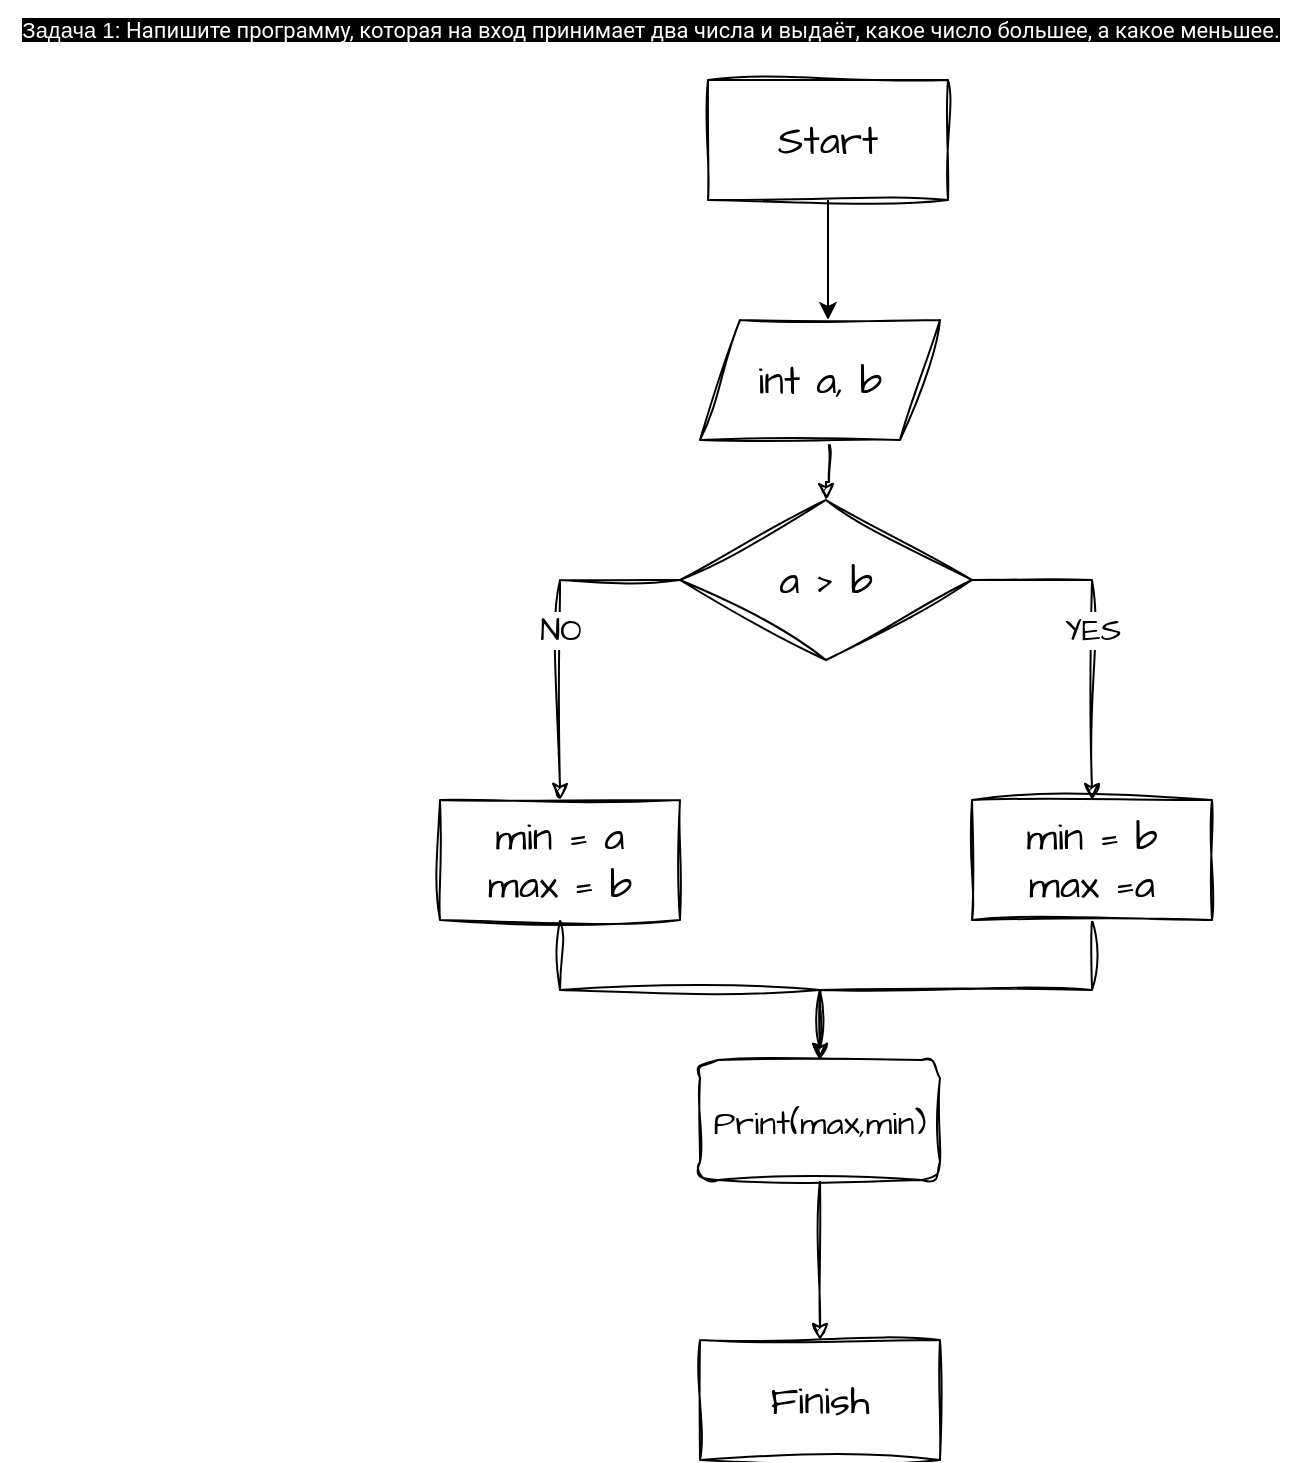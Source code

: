 <mxfile version="21.5.0" type="device" pages="4">
  <diagram name="Страница 1" id="XoVLLHC2TWKrYa9B5QYN">
    <mxGraphModel dx="1403" dy="803" grid="1" gridSize="10" guides="1" tooltips="1" connect="1" arrows="1" fold="1" page="1" pageScale="1" pageWidth="827" pageHeight="1169" math="0" shadow="0">
      <root>
        <mxCell id="0" />
        <mxCell id="1" parent="0" />
        <mxCell id="UrGkbfWW5xK3AXGhJ3SK-3" value="" style="edgeStyle=orthogonalEdgeStyle;rounded=0;orthogonalLoop=1;jettySize=auto;html=1;" edge="1" parent="1">
          <mxGeometry relative="1" as="geometry">
            <mxPoint x="414" y="120" as="sourcePoint" />
            <mxPoint x="414" y="180" as="targetPoint" />
          </mxGeometry>
        </mxCell>
        <mxCell id="UrGkbfWW5xK3AXGhJ3SK-4" value="&lt;div style=&quot;text-align: justify; font-size: 11px;&quot;&gt;&lt;font color=&quot;#ffffff&quot; style=&quot;font-size: 11px; background-color: rgb(0, 0, 0);&quot;&gt;Задача 1:&lt;span style=&quot;font-family: Roboto, &amp;quot;San Francisco&amp;quot;, &amp;quot;Helvetica Neue&amp;quot;, Helvetica, Arial; text-align: start;&quot;&gt;&amp;nbsp;Напишите программу, которая на вход принимает два числа и выдаёт, какое число большее, а какое меньшее.&lt;/span&gt;&lt;/font&gt;&lt;/div&gt;&lt;font color=&quot;#ffffff&quot; style=&quot;font-size: 11px;&quot;&gt;&lt;span style=&quot;font-family: Roboto, &amp;quot;San Francisco&amp;quot;, &amp;quot;Helvetica Neue&amp;quot;, Helvetica, Arial; text-align: start;&quot;&gt;&lt;div style=&quot;text-align: justify;&quot;&gt;a = 5; b = 7 -&amp;gt; max = 7&lt;/div&gt;&lt;/span&gt;&lt;span style=&quot;font-family: Roboto, &amp;quot;San Francisco&amp;quot;, &amp;quot;Helvetica Neue&amp;quot;, Helvetica, Arial; text-align: start; background-color: rgb(255, 255, 255);&quot;&gt;&lt;div style=&quot;text-align: justify;&quot;&gt;a = 2 b = 10 -&amp;gt; max = 10&lt;/div&gt;&lt;/span&gt;&lt;span style=&quot;font-family: Roboto, &amp;quot;San Francisco&amp;quot;, &amp;quot;Helvetica Neue&amp;quot;, Helvetica, Arial; text-align: start; background-color: rgb(255, 255, 255);&quot;&gt;&lt;div style=&quot;text-align: justify;&quot;&gt;a = -9 b = -3 -&amp;gt; max = -3&lt;/div&gt;&lt;/span&gt;&lt;/font&gt;" style="text;html=1;align=center;verticalAlign=middle;resizable=0;points=[];autosize=1;strokeColor=none;fillColor=none;strokeWidth=1;sketch=1;curveFitting=1;jiggle=2;" vertex="1" parent="1">
          <mxGeometry y="20" width="650" height="70" as="geometry" />
        </mxCell>
        <mxCell id="UrGkbfWW5xK3AXGhJ3SK-5" value="Start" style="rounded=0;whiteSpace=wrap;html=1;sketch=1;hachureGap=4;jiggle=2;curveFitting=1;fontFamily=Architects Daughter;fontSource=https%3A%2F%2Ffonts.googleapis.com%2Fcss%3Ffamily%3DArchitects%2BDaughter;fontSize=20;" vertex="1" parent="1">
          <mxGeometry x="354" y="60" width="120" height="60" as="geometry" />
        </mxCell>
        <mxCell id="j1YV57kl4aS0tmMWNVkB-2" value="" style="edgeStyle=orthogonalEdgeStyle;rounded=0;sketch=1;hachureGap=4;jiggle=2;curveFitting=1;orthogonalLoop=1;jettySize=auto;html=1;fontFamily=Architects Daughter;fontSource=https%3A%2F%2Ffonts.googleapis.com%2Fcss%3Ffamily%3DArchitects%2BDaughter;fontSize=16;" edge="1" parent="1" target="j1YV57kl4aS0tmMWNVkB-1">
          <mxGeometry relative="1" as="geometry">
            <mxPoint x="414" y="240" as="sourcePoint" />
          </mxGeometry>
        </mxCell>
        <mxCell id="j1YV57kl4aS0tmMWNVkB-5" value="NO" style="edgeStyle=orthogonalEdgeStyle;rounded=0;sketch=1;hachureGap=4;jiggle=2;curveFitting=1;orthogonalLoop=1;jettySize=auto;html=1;exitX=0;exitY=0.5;exitDx=0;exitDy=0;entryX=0.5;entryY=0;entryDx=0;entryDy=0;fontFamily=Architects Daughter;fontSource=https%3A%2F%2Ffonts.googleapis.com%2Fcss%3Ffamily%3DArchitects%2BDaughter;fontSize=16;" edge="1" parent="1" source="j1YV57kl4aS0tmMWNVkB-1" target="j1YV57kl4aS0tmMWNVkB-3">
          <mxGeometry relative="1" as="geometry" />
        </mxCell>
        <mxCell id="j1YV57kl4aS0tmMWNVkB-6" value="YES" style="edgeStyle=orthogonalEdgeStyle;rounded=0;sketch=1;hachureGap=4;jiggle=2;curveFitting=1;orthogonalLoop=1;jettySize=auto;html=1;exitX=1;exitY=0.5;exitDx=0;exitDy=0;entryX=0.5;entryY=0;entryDx=0;entryDy=0;fontFamily=Architects Daughter;fontSource=https%3A%2F%2Ffonts.googleapis.com%2Fcss%3Ffamily%3DArchitects%2BDaughter;fontSize=16;" edge="1" parent="1" source="j1YV57kl4aS0tmMWNVkB-1" target="j1YV57kl4aS0tmMWNVkB-4">
          <mxGeometry relative="1" as="geometry" />
        </mxCell>
        <mxCell id="j1YV57kl4aS0tmMWNVkB-1" value="a &amp;gt; b" style="rhombus;whiteSpace=wrap;html=1;sketch=1;hachureGap=4;jiggle=2;curveFitting=1;fontFamily=Architects Daughter;fontSource=https%3A%2F%2Ffonts.googleapis.com%2Fcss%3Ffamily%3DArchitects%2BDaughter;fontSize=20;" vertex="1" parent="1">
          <mxGeometry x="340" y="270" width="146" height="80" as="geometry" />
        </mxCell>
        <mxCell id="j1YV57kl4aS0tmMWNVkB-9" style="edgeStyle=orthogonalEdgeStyle;rounded=0;sketch=1;hachureGap=4;jiggle=2;curveFitting=1;orthogonalLoop=1;jettySize=auto;html=1;exitX=0.5;exitY=1;exitDx=0;exitDy=0;entryX=0.5;entryY=0;entryDx=0;entryDy=0;fontFamily=Architects Daughter;fontSource=https%3A%2F%2Ffonts.googleapis.com%2Fcss%3Ffamily%3DArchitects%2BDaughter;fontSize=16;" edge="1" parent="1" source="j1YV57kl4aS0tmMWNVkB-3" target="j1YV57kl4aS0tmMWNVkB-8">
          <mxGeometry relative="1" as="geometry" />
        </mxCell>
        <mxCell id="j1YV57kl4aS0tmMWNVkB-3" value="min = a&lt;br&gt;max = b" style="rounded=0;whiteSpace=wrap;html=1;sketch=1;hachureGap=4;jiggle=2;curveFitting=1;fontFamily=Architects Daughter;fontSource=https%3A%2F%2Ffonts.googleapis.com%2Fcss%3Ffamily%3DArchitects%2BDaughter;fontSize=20;" vertex="1" parent="1">
          <mxGeometry x="220" y="420" width="120" height="60" as="geometry" />
        </mxCell>
        <mxCell id="j1YV57kl4aS0tmMWNVkB-10" style="edgeStyle=orthogonalEdgeStyle;rounded=0;sketch=1;hachureGap=4;jiggle=2;curveFitting=1;orthogonalLoop=1;jettySize=auto;html=1;exitX=0.5;exitY=1;exitDx=0;exitDy=0;entryX=0.5;entryY=0;entryDx=0;entryDy=0;fontFamily=Architects Daughter;fontSource=https%3A%2F%2Ffonts.googleapis.com%2Fcss%3Ffamily%3DArchitects%2BDaughter;fontSize=16;" edge="1" parent="1" source="j1YV57kl4aS0tmMWNVkB-4" target="j1YV57kl4aS0tmMWNVkB-8">
          <mxGeometry relative="1" as="geometry" />
        </mxCell>
        <mxCell id="j1YV57kl4aS0tmMWNVkB-4" value="min = b&lt;br&gt;max =a" style="rounded=0;whiteSpace=wrap;html=1;sketch=1;hachureGap=4;jiggle=2;curveFitting=1;fontFamily=Architects Daughter;fontSource=https%3A%2F%2Ffonts.googleapis.com%2Fcss%3Ffamily%3DArchitects%2BDaughter;fontSize=20;" vertex="1" parent="1">
          <mxGeometry x="486" y="420" width="120" height="60" as="geometry" />
        </mxCell>
        <mxCell id="j1YV57kl4aS0tmMWNVkB-12" value="" style="edgeStyle=orthogonalEdgeStyle;rounded=0;sketch=1;hachureGap=4;jiggle=2;curveFitting=1;orthogonalLoop=1;jettySize=auto;html=1;fontFamily=Architects Daughter;fontSource=https%3A%2F%2Ffonts.googleapis.com%2Fcss%3Ffamily%3DArchitects%2BDaughter;fontSize=16;" edge="1" parent="1" source="j1YV57kl4aS0tmMWNVkB-8" target="j1YV57kl4aS0tmMWNVkB-11">
          <mxGeometry relative="1" as="geometry" />
        </mxCell>
        <mxCell id="j1YV57kl4aS0tmMWNVkB-8" value="&lt;font style=&quot;font-size: 17px;&quot;&gt;Print(max,min)&lt;/font&gt;" style="rounded=1;whiteSpace=wrap;html=1;sketch=1;hachureGap=4;jiggle=2;curveFitting=1;fontFamily=Architects Daughter;fontSource=https%3A%2F%2Ffonts.googleapis.com%2Fcss%3Ffamily%3DArchitects%2BDaughter;fontSize=20;" vertex="1" parent="1">
          <mxGeometry x="350" y="550" width="120" height="60" as="geometry" />
        </mxCell>
        <mxCell id="j1YV57kl4aS0tmMWNVkB-11" value="Finish" style="rounded=0;whiteSpace=wrap;html=1;sketch=1;hachureGap=4;jiggle=2;curveFitting=1;fontFamily=Architects Daughter;fontSource=https%3A%2F%2Ffonts.googleapis.com%2Fcss%3Ffamily%3DArchitects%2BDaughter;fontSize=20;" vertex="1" parent="1">
          <mxGeometry x="350" y="690" width="120" height="60" as="geometry" />
        </mxCell>
        <mxCell id="nKwxJLWzxDuPhPyDnaQx-1" value="int a, b" style="shape=parallelogram;perimeter=parallelogramPerimeter;whiteSpace=wrap;html=1;fixedSize=1;sketch=1;hachureGap=4;jiggle=2;curveFitting=1;fontFamily=Architects Daughter;fontSource=https%3A%2F%2Ffonts.googleapis.com%2Fcss%3Ffamily%3DArchitects%2BDaughter;fontSize=20;" vertex="1" parent="1">
          <mxGeometry x="350" y="180" width="120" height="60" as="geometry" />
        </mxCell>
      </root>
    </mxGraphModel>
  </diagram>
  <diagram id="7RnHLtSOaH86xcL_CCK3" name="Страница 2">
    <mxGraphModel dx="1695" dy="970" grid="1" gridSize="10" guides="1" tooltips="1" connect="1" arrows="1" fold="1" page="1" pageScale="1" pageWidth="827" pageHeight="1169" math="0" shadow="0">
      <root>
        <mxCell id="0" />
        <mxCell id="1" parent="0" />
        <mxCell id="PcL1UQi3-E0jZFYymGeG-1" value="&lt;div style=&quot;text-align: justify;&quot;&gt;&lt;span style=&quot;color: rgb(255, 255, 255); background-color: rgb(0, 0, 0);&quot;&gt;Задача 2:&lt;/span&gt;&lt;span style=&quot;color: rgb(255, 255, 255); background-color: rgb(0, 0, 0); font-family: Roboto, &amp;quot;San Francisco&amp;quot;, &amp;quot;Helvetica Neue&amp;quot;, Helvetica, Arial; font-size: 15px;&quot;&gt;&amp;nbsp;Напишите программу, которая принимает на вход три числа и выдаёт максимальное из этих чисел.&lt;/span&gt;&lt;/div&gt;&lt;span style=&quot;background-color: rgb(0, 0, 0);&quot;&gt;&lt;div style=&quot;text-align: justify;&quot;&gt;&lt;span style=&quot;font-family: Roboto, &amp;quot;San Francisco&amp;quot;, &amp;quot;Helvetica Neue&amp;quot;, Helvetica, Arial; font-size: 15px; color: rgb(255, 255, 255);&quot;&gt;2, 3, 7 -&amp;gt; 7&lt;/span&gt;&lt;/div&gt;&lt;font color=&quot;#ffffff&quot;&gt;&lt;div style=&quot;text-align: justify;&quot;&gt;&lt;span style=&quot;font-family: Roboto, &amp;quot;San Francisco&amp;quot;, &amp;quot;Helvetica Neue&amp;quot;, Helvetica, Arial; font-size: 15px;&quot;&gt;44 5 78 -&amp;gt; 78&lt;/span&gt;&lt;/div&gt;&lt;span style=&quot;font-family: Roboto, &amp;quot;San Francisco&amp;quot;, &amp;quot;Helvetica Neue&amp;quot;, Helvetica, Arial; font-size: 15px;&quot;&gt;&lt;div style=&quot;text-align: justify;&quot;&gt;22 3 9 -&amp;gt; 22&lt;/div&gt;&lt;/span&gt;&lt;/font&gt;&lt;/span&gt;" style="text;html=1;strokeColor=none;fillColor=none;align=left;verticalAlign=middle;whiteSpace=wrap;rounded=0;fontSize=20;fontFamily=Architects Daughter;" vertex="1" parent="1">
          <mxGeometry x="30" y="20" width="410" height="200" as="geometry" />
        </mxCell>
        <mxCell id="Niy6fWAZyJpjJj73x80J-1" value="" style="edgeStyle=orthogonalEdgeStyle;rounded=0;orthogonalLoop=1;jettySize=auto;html=1;" edge="1" parent="1">
          <mxGeometry relative="1" as="geometry">
            <mxPoint x="415" y="200" as="sourcePoint" />
            <mxPoint x="415" y="260" as="targetPoint" />
          </mxGeometry>
        </mxCell>
        <mxCell id="Niy6fWAZyJpjJj73x80J-2" value="Start" style="rounded=0;whiteSpace=wrap;html=1;sketch=1;hachureGap=4;jiggle=2;curveFitting=1;fontFamily=Architects Daughter;fontSource=https%3A%2F%2Ffonts.googleapis.com%2Fcss%3Ffamily%3DArchitects%2BDaughter;fontSize=20;" vertex="1" parent="1">
          <mxGeometry x="354" y="140" width="120" height="60" as="geometry" />
        </mxCell>
        <mxCell id="Niy6fWAZyJpjJj73x80J-3" value="" style="edgeStyle=orthogonalEdgeStyle;rounded=0;sketch=1;hachureGap=4;jiggle=2;curveFitting=1;orthogonalLoop=1;jettySize=auto;html=1;fontFamily=Architects Daughter;fontSource=https%3A%2F%2Ffonts.googleapis.com%2Fcss%3Ffamily%3DArchitects%2BDaughter;fontSize=16;" edge="1" parent="1" target="Niy6fWAZyJpjJj73x80J-5">
          <mxGeometry relative="1" as="geometry">
            <mxPoint x="414" y="320" as="sourcePoint" />
          </mxGeometry>
        </mxCell>
        <mxCell id="Niy6fWAZyJpjJj73x80J-10" value="Yes" style="edgeStyle=orthogonalEdgeStyle;rounded=0;sketch=1;hachureGap=4;jiggle=2;curveFitting=1;orthogonalLoop=1;jettySize=auto;html=1;fontFamily=Architects Daughter;fontSource=https%3A%2F%2Ffonts.googleapis.com%2Fcss%3Ffamily%3DArchitects%2BDaughter;fontSize=16;" edge="1" parent="1" source="Niy6fWAZyJpjJj73x80J-5" target="Niy6fWAZyJpjJj73x80J-9">
          <mxGeometry relative="1" as="geometry" />
        </mxCell>
        <mxCell id="Niy6fWAZyJpjJj73x80J-13" value="No" style="edgeStyle=orthogonalEdgeStyle;rounded=0;sketch=1;hachureGap=4;jiggle=2;curveFitting=1;orthogonalLoop=1;jettySize=auto;html=1;fontFamily=Architects Daughter;fontSource=https%3A%2F%2Ffonts.googleapis.com%2Fcss%3Ffamily%3DArchitects%2BDaughter;fontSize=16;" edge="1" parent="1" source="Niy6fWAZyJpjJj73x80J-5" target="Niy6fWAZyJpjJj73x80J-12">
          <mxGeometry relative="1" as="geometry" />
        </mxCell>
        <mxCell id="Niy6fWAZyJpjJj73x80J-5" value="a &amp;gt; b" style="rhombus;whiteSpace=wrap;html=1;sketch=1;hachureGap=4;jiggle=2;curveFitting=1;fontFamily=Architects Daughter;fontSource=https%3A%2F%2Ffonts.googleapis.com%2Fcss%3Ffamily%3DArchitects%2BDaughter;fontSize=20;" vertex="1" parent="1">
          <mxGeometry x="341" y="360" width="146" height="80" as="geometry" />
        </mxCell>
        <mxCell id="Niy6fWAZyJpjJj73x80J-16" value="No" style="edgeStyle=orthogonalEdgeStyle;rounded=0;sketch=1;hachureGap=4;jiggle=2;curveFitting=1;orthogonalLoop=1;jettySize=auto;html=1;fontFamily=Architects Daughter;fontSource=https%3A%2F%2Ffonts.googleapis.com%2Fcss%3Ffamily%3DArchitects%2BDaughter;fontSize=16;" edge="1" parent="1" source="Niy6fWAZyJpjJj73x80J-7" target="Niy6fWAZyJpjJj73x80J-15">
          <mxGeometry relative="1" as="geometry" />
        </mxCell>
        <mxCell id="Niy6fWAZyJpjJj73x80J-20" value="Yes" style="edgeStyle=orthogonalEdgeStyle;rounded=0;sketch=1;hachureGap=4;jiggle=2;curveFitting=1;orthogonalLoop=1;jettySize=auto;html=1;exitX=0.5;exitY=1;exitDx=0;exitDy=0;entryX=0.5;entryY=0;entryDx=0;entryDy=0;fontFamily=Architects Daughter;fontSource=https%3A%2F%2Ffonts.googleapis.com%2Fcss%3Ffamily%3DArchitects%2BDaughter;fontSize=16;" edge="1" parent="1" source="Niy6fWAZyJpjJj73x80J-7" target="Niy6fWAZyJpjJj73x80J-18">
          <mxGeometry relative="1" as="geometry" />
        </mxCell>
        <mxCell id="Niy6fWAZyJpjJj73x80J-7" value="max &amp;gt; c" style="rhombus;whiteSpace=wrap;html=1;sketch=1;hachureGap=4;jiggle=2;curveFitting=1;fontFamily=Architects Daughter;fontSource=https%3A%2F%2Ffonts.googleapis.com%2Fcss%3Ffamily%3DArchitects%2BDaughter;fontSize=20;" vertex="1" parent="1">
          <mxGeometry x="520" y="610" width="155" height="80" as="geometry" />
        </mxCell>
        <mxCell id="Niy6fWAZyJpjJj73x80J-11" value="" style="edgeStyle=orthogonalEdgeStyle;rounded=0;sketch=1;hachureGap=4;jiggle=2;curveFitting=1;orthogonalLoop=1;jettySize=auto;html=1;fontFamily=Architects Daughter;fontSource=https%3A%2F%2Ffonts.googleapis.com%2Fcss%3Ffamily%3DArchitects%2BDaughter;fontSize=16;" edge="1" parent="1" source="Niy6fWAZyJpjJj73x80J-9" target="Niy6fWAZyJpjJj73x80J-7">
          <mxGeometry relative="1" as="geometry" />
        </mxCell>
        <mxCell id="Niy6fWAZyJpjJj73x80J-9" value="max = a" style="rounded=0;whiteSpace=wrap;html=1;sketch=1;hachureGap=4;jiggle=2;curveFitting=1;fontFamily=Architects Daughter;fontSource=https%3A%2F%2Ffonts.googleapis.com%2Fcss%3Ffamily%3DArchitects%2BDaughter;fontSize=20;" vertex="1" parent="1">
          <mxGeometry x="537.5" y="370" width="120" height="60" as="geometry" />
        </mxCell>
        <mxCell id="Niy6fWAZyJpjJj73x80J-14" style="edgeStyle=orthogonalEdgeStyle;rounded=0;sketch=1;hachureGap=4;jiggle=2;curveFitting=1;orthogonalLoop=1;jettySize=auto;html=1;exitX=1;exitY=0.5;exitDx=0;exitDy=0;entryX=0.5;entryY=0;entryDx=0;entryDy=0;fontFamily=Architects Daughter;fontSource=https%3A%2F%2Ffonts.googleapis.com%2Fcss%3Ffamily%3DArchitects%2BDaughter;fontSize=16;" edge="1" parent="1" source="Niy6fWAZyJpjJj73x80J-12" target="Niy6fWAZyJpjJj73x80J-7">
          <mxGeometry relative="1" as="geometry" />
        </mxCell>
        <mxCell id="Niy6fWAZyJpjJj73x80J-12" value="max = b" style="rounded=0;whiteSpace=wrap;html=1;sketch=1;hachureGap=4;jiggle=2;curveFitting=1;fontFamily=Architects Daughter;fontSource=https%3A%2F%2Ffonts.googleapis.com%2Fcss%3Ffamily%3DArchitects%2BDaughter;fontSize=20;" vertex="1" parent="1">
          <mxGeometry x="354" y="520" width="120" height="60" as="geometry" />
        </mxCell>
        <mxCell id="Niy6fWAZyJpjJj73x80J-19" style="edgeStyle=orthogonalEdgeStyle;rounded=0;sketch=1;hachureGap=4;jiggle=2;curveFitting=1;orthogonalLoop=1;jettySize=auto;html=1;exitX=0.5;exitY=1;exitDx=0;exitDy=0;entryX=0.5;entryY=0;entryDx=0;entryDy=0;fontFamily=Architects Daughter;fontSource=https%3A%2F%2Ffonts.googleapis.com%2Fcss%3Ffamily%3DArchitects%2BDaughter;fontSize=16;" edge="1" parent="1" source="Niy6fWAZyJpjJj73x80J-15" target="Niy6fWAZyJpjJj73x80J-18">
          <mxGeometry relative="1" as="geometry" />
        </mxCell>
        <mxCell id="Niy6fWAZyJpjJj73x80J-15" value="max = c" style="rounded=0;whiteSpace=wrap;html=1;sketch=1;hachureGap=4;jiggle=2;curveFitting=1;fontFamily=Architects Daughter;fontSource=https%3A%2F%2Ffonts.googleapis.com%2Fcss%3Ffamily%3DArchitects%2BDaughter;fontSize=20;" vertex="1" parent="1">
          <mxGeometry x="354" y="620" width="120" height="60" as="geometry" />
        </mxCell>
        <mxCell id="Niy6fWAZyJpjJj73x80J-17" value="Finish" style="rounded=1;whiteSpace=wrap;html=1;sketch=1;hachureGap=4;jiggle=2;curveFitting=1;fontFamily=Architects Daughter;fontSource=https%3A%2F%2Ffonts.googleapis.com%2Fcss%3Ffamily%3DArchitects%2BDaughter;fontSize=20;" vertex="1" parent="1">
          <mxGeometry x="354" y="890" width="120" height="60" as="geometry" />
        </mxCell>
        <mxCell id="Niy6fWAZyJpjJj73x80J-21" value="" style="edgeStyle=orthogonalEdgeStyle;rounded=0;sketch=1;hachureGap=4;jiggle=2;curveFitting=1;orthogonalLoop=1;jettySize=auto;html=1;fontFamily=Architects Daughter;fontSource=https%3A%2F%2Ffonts.googleapis.com%2Fcss%3Ffamily%3DArchitects%2BDaughter;fontSize=16;" edge="1" parent="1" source="Niy6fWAZyJpjJj73x80J-18" target="Niy6fWAZyJpjJj73x80J-17">
          <mxGeometry relative="1" as="geometry" />
        </mxCell>
        <mxCell id="Niy6fWAZyJpjJj73x80J-18" value="Print(max)" style="rounded=0;whiteSpace=wrap;html=1;sketch=1;hachureGap=4;jiggle=2;curveFitting=1;fontFamily=Architects Daughter;fontSource=https%3A%2F%2Ffonts.googleapis.com%2Fcss%3Ffamily%3DArchitects%2BDaughter;fontSize=20;" vertex="1" parent="1">
          <mxGeometry x="354" y="760" width="120" height="60" as="geometry" />
        </mxCell>
        <mxCell id="Niy6fWAZyJpjJj73x80J-22" value="int a, b, c&lt;br&gt;int max = 0" style="shape=parallelogram;perimeter=parallelogramPerimeter;whiteSpace=wrap;html=1;fixedSize=1;sketch=1;hachureGap=4;jiggle=2;curveFitting=1;fontFamily=Architects Daughter;fontSource=https%3A%2F%2Ffonts.googleapis.com%2Fcss%3Ffamily%3DArchitects%2BDaughter;fontSize=20;" vertex="1" parent="1">
          <mxGeometry x="337" y="260" width="150" height="60" as="geometry" />
        </mxCell>
      </root>
    </mxGraphModel>
  </diagram>
  <diagram id="uooHVEC8xhoM1Nt2gcKn" name="Страница 3">
    <mxGraphModel dx="1695" dy="970" grid="1" gridSize="10" guides="1" tooltips="1" connect="1" arrows="1" fold="1" page="1" pageScale="1" pageWidth="827" pageHeight="1169" math="0" shadow="0">
      <root>
        <mxCell id="0" />
        <mxCell id="1" parent="0" />
        <mxCell id="_35Oyb5vwlgUEUPM9ltL-1" value="&lt;div style=&quot;text-align: justify;&quot;&gt;&lt;font style=&quot;background-color: rgb(0, 0, 0);&quot; color=&quot;#ffffff&quot;&gt;Задача 3:&lt;span style=&quot;font-family: Roboto, &amp;quot;San Francisco&amp;quot;, &amp;quot;Helvetica Neue&amp;quot;, Helvetica, Arial; font-size: 15px; text-align: start;&quot;&gt;&amp;nbsp;Напишите программу, которая на вход принимает число и выдаёт, является ли число чётным (делится ли оно на два без остатка).&lt;/span&gt;&lt;/font&gt;&lt;/div&gt;&lt;font style=&quot;background-color: rgb(0, 0, 0);&quot; color=&quot;#ffffff&quot;&gt;&lt;span style=&quot;font-family: Roboto, &amp;quot;San Francisco&amp;quot;, &amp;quot;Helvetica Neue&amp;quot;, Helvetica, Arial; font-size: 15px; text-align: start;&quot;&gt;&lt;div style=&quot;text-align: justify;&quot;&gt;4 -&amp;gt; да&lt;/div&gt;&lt;/span&gt;&lt;span style=&quot;font-family: Roboto, &amp;quot;San Francisco&amp;quot;, &amp;quot;Helvetica Neue&amp;quot;, Helvetica, Arial; font-size: 15px; text-align: start;&quot;&gt;&lt;div style=&quot;text-align: justify;&quot;&gt;-3 -&amp;gt; нет&lt;/div&gt;&lt;/span&gt;&lt;span style=&quot;font-family: Roboto, &amp;quot;San Francisco&amp;quot;, &amp;quot;Helvetica Neue&amp;quot;, Helvetica, Arial; font-size: 15px; text-align: start;&quot;&gt;&lt;div style=&quot;text-align: justify;&quot;&gt;7 -&amp;gt; нет&lt;/div&gt;&lt;/span&gt;&lt;/font&gt;" style="text;html=1;strokeColor=none;fillColor=none;align=center;verticalAlign=middle;whiteSpace=wrap;rounded=0;fontSize=20;fontFamily=Architects Daughter;" vertex="1" parent="1">
          <mxGeometry x="30" width="590" height="180" as="geometry" />
        </mxCell>
        <mxCell id="Auzx_zRLx2_Dl0QF7cez-5" value="" style="edgeStyle=orthogonalEdgeStyle;rounded=0;sketch=1;hachureGap=4;jiggle=2;curveFitting=1;orthogonalLoop=1;jettySize=auto;html=1;fontFamily=Architects Daughter;fontSource=https%3A%2F%2Ffonts.googleapis.com%2Fcss%3Ffamily%3DArchitects%2BDaughter;fontSize=16;" edge="1" parent="1" target="Auzx_zRLx2_Dl0QF7cez-3">
          <mxGeometry relative="1" as="geometry">
            <mxPoint x="414" y="210" as="sourcePoint" />
          </mxGeometry>
        </mxCell>
        <mxCell id="Auzx_zRLx2_Dl0QF7cez-6" value="" style="edgeStyle=orthogonalEdgeStyle;rounded=0;sketch=1;hachureGap=4;jiggle=2;curveFitting=1;orthogonalLoop=1;jettySize=auto;html=1;fontFamily=Architects Daughter;fontSource=https%3A%2F%2Ffonts.googleapis.com%2Fcss%3Ffamily%3DArchitects%2BDaughter;fontSize=16;" edge="1" parent="1" source="Auzx_zRLx2_Dl0QF7cez-3" target="Auzx_zRLx2_Dl0QF7cez-4">
          <mxGeometry relative="1" as="geometry" />
        </mxCell>
        <mxCell id="Auzx_zRLx2_Dl0QF7cez-3" value="int num" style="shape=parallelogram;perimeter=parallelogramPerimeter;whiteSpace=wrap;html=1;fixedSize=1;sketch=1;hachureGap=4;jiggle=2;curveFitting=1;fontFamily=Architects Daughter;fontSource=https%3A%2F%2Ffonts.googleapis.com%2Fcss%3Ffamily%3DArchitects%2BDaughter;fontSize=20;" vertex="1" parent="1">
          <mxGeometry x="339" y="270" width="150" height="60" as="geometry" />
        </mxCell>
        <mxCell id="Auzx_zRLx2_Dl0QF7cez-11" value="Yes" style="edgeStyle=orthogonalEdgeStyle;rounded=0;sketch=1;hachureGap=4;jiggle=2;curveFitting=1;orthogonalLoop=1;jettySize=auto;html=1;exitX=0;exitY=0.5;exitDx=0;exitDy=0;entryX=0.5;entryY=0;entryDx=0;entryDy=0;fontFamily=Architects Daughter;fontSource=https%3A%2F%2Ffonts.googleapis.com%2Fcss%3Ffamily%3DArchitects%2BDaughter;fontSize=16;" edge="1" parent="1" source="Auzx_zRLx2_Dl0QF7cez-4" target="Auzx_zRLx2_Dl0QF7cez-9">
          <mxGeometry relative="1" as="geometry" />
        </mxCell>
        <mxCell id="Auzx_zRLx2_Dl0QF7cez-12" value="No" style="edgeStyle=orthogonalEdgeStyle;rounded=0;sketch=1;hachureGap=4;jiggle=2;curveFitting=1;orthogonalLoop=1;jettySize=auto;html=1;exitX=1;exitY=0.5;exitDx=0;exitDy=0;entryX=0.5;entryY=0;entryDx=0;entryDy=0;fontFamily=Architects Daughter;fontSource=https%3A%2F%2Ffonts.googleapis.com%2Fcss%3Ffamily%3DArchitects%2BDaughter;fontSize=16;" edge="1" parent="1" source="Auzx_zRLx2_Dl0QF7cez-4" target="Auzx_zRLx2_Dl0QF7cez-10">
          <mxGeometry relative="1" as="geometry" />
        </mxCell>
        <mxCell id="Auzx_zRLx2_Dl0QF7cez-4" value="num % 2 = 0" style="rhombus;whiteSpace=wrap;html=1;sketch=1;hachureGap=4;jiggle=2;curveFitting=1;fontFamily=Architects Daughter;fontSource=https%3A%2F%2Ffonts.googleapis.com%2Fcss%3Ffamily%3DArchitects%2BDaughter;fontSize=20;" vertex="1" parent="1">
          <mxGeometry x="316" y="400" width="196" height="80" as="geometry" />
        </mxCell>
        <mxCell id="Auzx_zRLx2_Dl0QF7cez-8" value="Start" style="rounded=1;whiteSpace=wrap;html=1;sketch=1;hachureGap=4;jiggle=2;curveFitting=1;fontFamily=Architects Daughter;fontSource=https%3A%2F%2Ffonts.googleapis.com%2Fcss%3Ffamily%3DArchitects%2BDaughter;fontSize=20;" vertex="1" parent="1">
          <mxGeometry x="354" y="150" width="120" height="60" as="geometry" />
        </mxCell>
        <mxCell id="Auzx_zRLx2_Dl0QF7cez-15" style="edgeStyle=orthogonalEdgeStyle;rounded=0;sketch=1;hachureGap=4;jiggle=2;curveFitting=1;orthogonalLoop=1;jettySize=auto;html=1;exitX=0.5;exitY=1;exitDx=0;exitDy=0;fontFamily=Architects Daughter;fontSource=https%3A%2F%2Ffonts.googleapis.com%2Fcss%3Ffamily%3DArchitects%2BDaughter;fontSize=16;" edge="1" parent="1" source="Auzx_zRLx2_Dl0QF7cez-9" target="Auzx_zRLx2_Dl0QF7cez-13">
          <mxGeometry relative="1" as="geometry" />
        </mxCell>
        <mxCell id="Auzx_zRLx2_Dl0QF7cez-9" value="Print(Yes)" style="rounded=0;whiteSpace=wrap;html=1;sketch=1;hachureGap=4;jiggle=2;curveFitting=1;fontFamily=Architects Daughter;fontSource=https%3A%2F%2Ffonts.googleapis.com%2Fcss%3Ffamily%3DArchitects%2BDaughter;fontSize=20;" vertex="1" parent="1">
          <mxGeometry x="196" y="555" width="120" height="60" as="geometry" />
        </mxCell>
        <mxCell id="Auzx_zRLx2_Dl0QF7cez-14" style="edgeStyle=orthogonalEdgeStyle;rounded=0;sketch=1;hachureGap=4;jiggle=2;curveFitting=1;orthogonalLoop=1;jettySize=auto;html=1;exitX=0.5;exitY=1;exitDx=0;exitDy=0;entryX=0.5;entryY=0;entryDx=0;entryDy=0;fontFamily=Architects Daughter;fontSource=https%3A%2F%2Ffonts.googleapis.com%2Fcss%3Ffamily%3DArchitects%2BDaughter;fontSize=16;" edge="1" parent="1" source="Auzx_zRLx2_Dl0QF7cez-10" target="Auzx_zRLx2_Dl0QF7cez-13">
          <mxGeometry relative="1" as="geometry" />
        </mxCell>
        <mxCell id="Auzx_zRLx2_Dl0QF7cez-10" value="Print(No)" style="rounded=0;whiteSpace=wrap;html=1;sketch=1;hachureGap=4;jiggle=2;curveFitting=1;fontFamily=Architects Daughter;fontSource=https%3A%2F%2Ffonts.googleapis.com%2Fcss%3Ffamily%3DArchitects%2BDaughter;fontSize=20;" vertex="1" parent="1">
          <mxGeometry x="512" y="555" width="120" height="60" as="geometry" />
        </mxCell>
        <mxCell id="Auzx_zRLx2_Dl0QF7cez-13" value="Finish" style="rounded=1;whiteSpace=wrap;html=1;sketch=1;hachureGap=4;jiggle=2;curveFitting=1;fontFamily=Architects Daughter;fontSource=https%3A%2F%2Ffonts.googleapis.com%2Fcss%3Ffamily%3DArchitects%2BDaughter;fontSize=20;" vertex="1" parent="1">
          <mxGeometry x="354" y="740" width="120" height="60" as="geometry" />
        </mxCell>
      </root>
    </mxGraphModel>
  </diagram>
  <diagram id="VsCLsfrlGMoLajO24W88" name="Страница 4">
    <mxGraphModel dx="2034" dy="1164" grid="1" gridSize="10" guides="1" tooltips="1" connect="1" arrows="1" fold="1" page="1" pageScale="1" pageWidth="827" pageHeight="1169" math="0" shadow="0">
      <root>
        <mxCell id="0" />
        <mxCell id="1" parent="0" />
        <mxCell id="OAFcNeH_0hbF6s_QFp7n-1" value="&lt;div style=&quot;text-align: justify;&quot;&gt;&lt;font style=&quot;background-color: rgb(0, 0, 0);&quot; color=&quot;#ffffff&quot;&gt;&lt;br&gt;&lt;/font&gt;&lt;/div&gt;&lt;font style=&quot;background-color: rgb(0, 0, 0);&quot; color=&quot;#ffffff&quot;&gt;&lt;strong style=&quot;box-sizing: border-box; font-weight: 700; font-family: Roboto, &amp;quot;San Francisco&amp;quot;, &amp;quot;Helvetica Neue&amp;quot;, Helvetica, Arial; font-size: 15px; font-style: normal; font-variant-ligatures: normal; font-variant-caps: normal; letter-spacing: normal; orphans: 2; text-align: start; text-indent: 0px; text-transform: none; widows: 2; word-spacing: 0px; -webkit-text-stroke-width: 0px; text-decoration-thickness: initial; text-decoration-style: initial; text-decoration-color: initial;&quot;&gt;&lt;div style=&quot;text-align: justify;&quot;&gt;&lt;span style=&quot;box-sizing: border-box;&quot;&gt;Задача 8:&lt;/span&gt;&lt;span style=&quot;font-weight: 400;&quot;&gt;&amp;nbsp;Напишите программу, которая на вход принимает число (N), а на выходе показывает все чётные числа от 1 до N.&lt;/span&gt;&lt;/div&gt;&lt;/strong&gt;&lt;span style=&quot;font-family: Roboto, &amp;quot;San Francisco&amp;quot;, &amp;quot;Helvetica Neue&amp;quot;, Helvetica, Arial; font-size: 15px; font-style: normal; font-variant-ligatures: normal; font-variant-caps: normal; font-weight: 400; letter-spacing: normal; orphans: 2; text-align: start; text-indent: 0px; text-transform: none; widows: 2; word-spacing: 0px; -webkit-text-stroke-width: 0px; text-decoration-thickness: initial; text-decoration-style: initial; text-decoration-color: initial; float: none; display: inline !important;&quot;&gt;&lt;div style=&quot;text-align: justify;&quot;&gt;5 -&amp;gt; 2, 4&lt;/div&gt;&lt;/span&gt;&lt;span style=&quot;font-family: Roboto, &amp;quot;San Francisco&amp;quot;, &amp;quot;Helvetica Neue&amp;quot;, Helvetica, Arial; font-size: 15px; font-style: normal; font-variant-ligatures: normal; font-variant-caps: normal; font-weight: 400; letter-spacing: normal; orphans: 2; text-align: start; text-indent: 0px; text-transform: none; widows: 2; word-spacing: 0px; -webkit-text-stroke-width: 0px; text-decoration-thickness: initial; text-decoration-style: initial; text-decoration-color: initial; float: none; display: inline !important;&quot;&gt;&lt;div style=&quot;text-align: justify;&quot;&gt;8 -&amp;gt; 2, 4, 6, 8&lt;/div&gt;&lt;/span&gt;&lt;/font&gt;&lt;div style=&quot;text-align: justify;&quot;&gt;&lt;br&gt;&lt;/div&gt;" style="text;html=1;strokeColor=none;fillColor=none;align=center;verticalAlign=middle;whiteSpace=wrap;rounded=0;fontSize=20;fontFamily=Architects Daughter;" vertex="1" parent="1">
          <mxGeometry x="20" y="20" width="550" height="130" as="geometry" />
        </mxCell>
        <mxCell id="t4NLKll-tKLaFWfz2cmk-2" value="" style="edgeStyle=orthogonalEdgeStyle;rounded=0;sketch=1;hachureGap=4;jiggle=2;curveFitting=1;orthogonalLoop=1;jettySize=auto;html=1;fontFamily=Architects Daughter;fontSource=https%3A%2F%2Ffonts.googleapis.com%2Fcss%3Ffamily%3DArchitects%2BDaughter;fontSize=16;" edge="1" parent="1" source="OAFcNeH_0hbF6s_QFp7n-2" target="t4NLKll-tKLaFWfz2cmk-1">
          <mxGeometry relative="1" as="geometry" />
        </mxCell>
        <mxCell id="OAFcNeH_0hbF6s_QFp7n-2" value="Start" style="rounded=1;whiteSpace=wrap;html=1;sketch=1;hachureGap=4;jiggle=2;curveFitting=1;fontFamily=Architects Daughter;fontSource=https%3A%2F%2Ffonts.googleapis.com%2Fcss%3Ffamily%3DArchitects%2BDaughter;fontSize=20;" vertex="1" parent="1">
          <mxGeometry x="354" y="170" width="120" height="60" as="geometry" />
        </mxCell>
        <mxCell id="wENmw7hVZckWaCi958Cg-1" value="" style="edgeStyle=orthogonalEdgeStyle;rounded=0;sketch=1;hachureGap=4;jiggle=2;curveFitting=1;orthogonalLoop=1;jettySize=auto;html=1;fontFamily=Architects Daughter;fontSource=https%3A%2F%2Ffonts.googleapis.com%2Fcss%3Ffamily%3DArchitects%2BDaughter;fontSize=16;" edge="1" parent="1" source="t4NLKll-tKLaFWfz2cmk-1" target="t4NLKll-tKLaFWfz2cmk-3">
          <mxGeometry relative="1" as="geometry" />
        </mxCell>
        <mxCell id="t4NLKll-tKLaFWfz2cmk-1" value="int num" style="shape=parallelogram;perimeter=parallelogramPerimeter;whiteSpace=wrap;html=1;fixedSize=1;sketch=1;hachureGap=4;jiggle=2;curveFitting=1;fontFamily=Architects Daughter;fontSource=https%3A%2F%2Ffonts.googleapis.com%2Fcss%3Ffamily%3DArchitects%2BDaughter;fontSize=20;" vertex="1" parent="1">
          <mxGeometry x="354" y="300" width="120" height="60" as="geometry" />
        </mxCell>
        <mxCell id="wENmw7hVZckWaCi958Cg-3" value="" style="edgeStyle=orthogonalEdgeStyle;rounded=0;sketch=1;hachureGap=4;jiggle=2;curveFitting=1;orthogonalLoop=1;jettySize=auto;html=1;fontFamily=Architects Daughter;fontSource=https%3A%2F%2Ffonts.googleapis.com%2Fcss%3Ffamily%3DArchitects%2BDaughter;fontSize=16;" edge="1" parent="1" source="t4NLKll-tKLaFWfz2cmk-3" target="wENmw7hVZckWaCi958Cg-2">
          <mxGeometry relative="1" as="geometry" />
        </mxCell>
        <mxCell id="wENmw7hVZckWaCi958Cg-10" style="edgeStyle=orthogonalEdgeStyle;rounded=0;sketch=1;hachureGap=4;jiggle=2;curveFitting=1;orthogonalLoop=1;jettySize=auto;html=1;exitX=1;exitY=0.5;exitDx=0;exitDy=0;fontFamily=Architects Daughter;fontSource=https%3A%2F%2Ffonts.googleapis.com%2Fcss%3Ffamily%3DArchitects%2BDaughter;fontSize=16;" edge="1" parent="1" source="t4NLKll-tKLaFWfz2cmk-3" target="wENmw7hVZckWaCi958Cg-9">
          <mxGeometry relative="1" as="geometry">
            <Array as="points">
              <mxPoint x="582" y="480" />
              <mxPoint x="582" y="880" />
              <mxPoint x="414" y="880" />
            </Array>
          </mxGeometry>
        </mxCell>
        <mxCell id="t4NLKll-tKLaFWfz2cmk-3" value="i = 1, i &amp;lt;= num, i++" style="shape=hexagon;perimeter=hexagonPerimeter2;whiteSpace=wrap;html=1;fixedSize=1;sketch=1;hachureGap=4;jiggle=2;curveFitting=1;fontFamily=Architects Daughter;fontSource=https%3A%2F%2Ffonts.googleapis.com%2Fcss%3Ffamily%3DArchitects%2BDaughter;fontSize=20;" vertex="1" parent="1">
          <mxGeometry x="266" y="440" width="296" height="80" as="geometry" />
        </mxCell>
        <mxCell id="wENmw7hVZckWaCi958Cg-6" value="Yes" style="edgeStyle=orthogonalEdgeStyle;rounded=0;sketch=1;hachureGap=4;jiggle=2;curveFitting=1;orthogonalLoop=1;jettySize=auto;html=1;fontFamily=Architects Daughter;fontSource=https%3A%2F%2Ffonts.googleapis.com%2Fcss%3Ffamily%3DArchitects%2BDaughter;fontSize=16;" edge="1" parent="1" source="wENmw7hVZckWaCi958Cg-2" target="wENmw7hVZckWaCi958Cg-5">
          <mxGeometry relative="1" as="geometry" />
        </mxCell>
        <mxCell id="wENmw7hVZckWaCi958Cg-8" value="No" style="edgeStyle=orthogonalEdgeStyle;rounded=0;sketch=1;hachureGap=4;jiggle=2;curveFitting=1;orthogonalLoop=1;jettySize=auto;html=1;exitX=0;exitY=0.5;exitDx=0;exitDy=0;entryX=0.5;entryY=0;entryDx=0;entryDy=0;fontFamily=Architects Daughter;fontSource=https%3A%2F%2Ffonts.googleapis.com%2Fcss%3Ffamily%3DArchitects%2BDaughter;fontSize=16;" edge="1" parent="1" source="wENmw7hVZckWaCi958Cg-2" target="t4NLKll-tKLaFWfz2cmk-3">
          <mxGeometry relative="1" as="geometry">
            <Array as="points">
              <mxPoint x="210" y="625" />
              <mxPoint x="210" y="420" />
              <mxPoint x="414" y="420" />
            </Array>
          </mxGeometry>
        </mxCell>
        <mxCell id="wENmw7hVZckWaCi958Cg-2" value="i % 2 = 0" style="rhombus;whiteSpace=wrap;html=1;sketch=1;hachureGap=4;jiggle=2;curveFitting=1;fontFamily=Architects Daughter;fontSource=https%3A%2F%2Ffonts.googleapis.com%2Fcss%3Ffamily%3DArchitects%2BDaughter;fontSize=20;" vertex="1" parent="1">
          <mxGeometry x="331" y="585" width="166" height="80" as="geometry" />
        </mxCell>
        <mxCell id="wENmw7hVZckWaCi958Cg-7" style="edgeStyle=orthogonalEdgeStyle;rounded=0;sketch=1;hachureGap=4;jiggle=2;curveFitting=1;orthogonalLoop=1;jettySize=auto;html=1;exitX=0;exitY=0.5;exitDx=0;exitDy=0;entryX=0.5;entryY=0;entryDx=0;entryDy=0;fontFamily=Architects Daughter;fontSource=https%3A%2F%2Ffonts.googleapis.com%2Fcss%3Ffamily%3DArchitects%2BDaughter;fontSize=16;" edge="1" parent="1" source="wENmw7hVZckWaCi958Cg-5" target="t4NLKll-tKLaFWfz2cmk-3">
          <mxGeometry relative="1" as="geometry">
            <Array as="points">
              <mxPoint x="180" y="770" />
              <mxPoint x="180" y="420" />
              <mxPoint x="414" y="420" />
            </Array>
          </mxGeometry>
        </mxCell>
        <mxCell id="wENmw7hVZckWaCi958Cg-5" value="Print(i)" style="rounded=0;whiteSpace=wrap;html=1;sketch=1;hachureGap=4;jiggle=2;curveFitting=1;fontFamily=Architects Daughter;fontSource=https%3A%2F%2Ffonts.googleapis.com%2Fcss%3Ffamily%3DArchitects%2BDaughter;fontSize=20;" vertex="1" parent="1">
          <mxGeometry x="354" y="740" width="120" height="60" as="geometry" />
        </mxCell>
        <mxCell id="wENmw7hVZckWaCi958Cg-9" value="Finish" style="rounded=1;whiteSpace=wrap;html=1;sketch=1;hachureGap=4;jiggle=2;curveFitting=1;fontFamily=Architects Daughter;fontSource=https%3A%2F%2Ffonts.googleapis.com%2Fcss%3Ffamily%3DArchitects%2BDaughter;fontSize=20;" vertex="1" parent="1">
          <mxGeometry x="354" y="910" width="120" height="60" as="geometry" />
        </mxCell>
      </root>
    </mxGraphModel>
  </diagram>
</mxfile>
